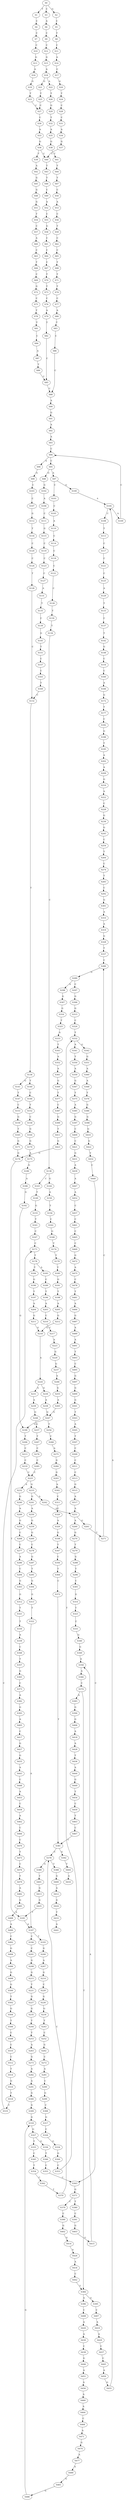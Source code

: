 strict digraph  {
	S0 -> S1 [ label = T ];
	S0 -> S2 [ label = G ];
	S0 -> S3 [ label = C ];
	S1 -> S4 [ label = C ];
	S2 -> S5 [ label = C ];
	S3 -> S6 [ label = A ];
	S4 -> S7 [ label = C ];
	S5 -> S8 [ label = T ];
	S6 -> S9 [ label = C ];
	S7 -> S10 [ label = C ];
	S8 -> S11 [ label = C ];
	S9 -> S12 [ label = C ];
	S10 -> S13 [ label = G ];
	S11 -> S14 [ label = A ];
	S12 -> S15 [ label = G ];
	S13 -> S16 [ label = A ];
	S14 -> S17 [ label = C ];
	S15 -> S18 [ label = A ];
	S16 -> S19 [ label = G ];
	S17 -> S20 [ label = G ];
	S18 -> S21 [ label = G ];
	S18 -> S22 [ label = A ];
	S19 -> S23 [ label = T ];
	S20 -> S24 [ label = T ];
	S21 -> S25 [ label = T ];
	S22 -> S26 [ label = T ];
	S23 -> S27 [ label = C ];
	S24 -> S28 [ label = C ];
	S25 -> S27 [ label = C ];
	S26 -> S29 [ label = G ];
	S27 -> S30 [ label = C ];
	S28 -> S31 [ label = C ];
	S29 -> S32 [ label = T ];
	S30 -> S33 [ label = A ];
	S31 -> S34 [ label = A ];
	S32 -> S35 [ label = A ];
	S33 -> S36 [ label = G ];
	S34 -> S37 [ label = G ];
	S35 -> S38 [ label = G ];
	S36 -> S39 [ label = T ];
	S36 -> S40 [ label = C ];
	S37 -> S40 [ label = C ];
	S38 -> S41 [ label = T ];
	S39 -> S42 [ label = A ];
	S40 -> S43 [ label = T ];
	S41 -> S44 [ label = T ];
	S42 -> S45 [ label = G ];
	S43 -> S46 [ label = T ];
	S44 -> S47 [ label = T ];
	S45 -> S48 [ label = G ];
	S46 -> S49 [ label = C ];
	S47 -> S50 [ label = C ];
	S48 -> S51 [ label = G ];
	S49 -> S52 [ label = A ];
	S50 -> S53 [ label = A ];
	S51 -> S54 [ label = T ];
	S52 -> S55 [ label = C ];
	S53 -> S56 [ label = C ];
	S54 -> S57 [ label = C ];
	S55 -> S58 [ label = G ];
	S56 -> S59 [ label = T ];
	S57 -> S60 [ label = A ];
	S58 -> S61 [ label = C ];
	S59 -> S62 [ label = C ];
	S60 -> S63 [ label = C ];
	S61 -> S64 [ label = C ];
	S62 -> S65 [ label = C ];
	S63 -> S66 [ label = T ];
	S64 -> S67 [ label = C ];
	S65 -> S68 [ label = T ];
	S66 -> S69 [ label = C ];
	S67 -> S70 [ label = T ];
	S68 -> S71 [ label = T ];
	S69 -> S72 [ label = G ];
	S70 -> S73 [ label = T ];
	S71 -> S74 [ label = T ];
	S72 -> S75 [ label = C ];
	S73 -> S76 [ label = C ];
	S74 -> S77 [ label = C ];
	S75 -> S78 [ label = T ];
	S76 -> S79 [ label = A ];
	S77 -> S80 [ label = A ];
	S78 -> S81 [ label = T ];
	S79 -> S82 [ label = T ];
	S80 -> S83 [ label = T ];
	S81 -> S84 [ label = C ];
	S82 -> S85 [ label = C ];
	S83 -> S86 [ label = C ];
	S84 -> S87 [ label = A ];
	S85 -> S88 [ label = C ];
	S86 -> S88 [ label = C ];
	S87 -> S89 [ label = T ];
	S88 -> S90 [ label = A ];
	S89 -> S85 [ label = C ];
	S90 -> S91 [ label = G ];
	S91 -> S92 [ label = A ];
	S92 -> S93 [ label = A ];
	S93 -> S94 [ label = C ];
	S94 -> S95 [ label = C ];
	S94 -> S96 [ label = A ];
	S95 -> S97 [ label = A ];
	S95 -> S98 [ label = G ];
	S96 -> S99 [ label = G ];
	S97 -> S100 [ label = G ];
	S97 -> S101 [ label = C ];
	S98 -> S102 [ label = G ];
	S99 -> S103 [ label = C ];
	S100 -> S104 [ label = A ];
	S101 -> S105 [ label = C ];
	S102 -> S106 [ label = A ];
	S103 -> S107 [ label = C ];
	S104 -> S108 [ label = C ];
	S104 -> S109 [ label = A ];
	S105 -> S110 [ label = A ];
	S106 -> S111 [ label = C ];
	S107 -> S112 [ label = G ];
	S108 -> S113 [ label = T ];
	S109 -> S94 [ label = C ];
	S110 -> S114 [ label = C ];
	S111 -> S115 [ label = G ];
	S112 -> S116 [ label = T ];
	S113 -> S117 [ label = C ];
	S114 -> S118 [ label = C ];
	S115 -> S119 [ label = C ];
	S116 -> S120 [ label = C ];
	S117 -> S121 [ label = C ];
	S118 -> S122 [ label = C ];
	S119 -> S123 [ label = C ];
	S120 -> S124 [ label = C ];
	S121 -> S125 [ label = C ];
	S122 -> S126 [ label = C ];
	S123 -> S127 [ label = C ];
	S124 -> S128 [ label = T ];
	S125 -> S129 [ label = A ];
	S126 -> S130 [ label = T ];
	S127 -> S131 [ label = A ];
	S128 -> S132 [ label = C ];
	S129 -> S133 [ label = T ];
	S130 -> S134 [ label = T ];
	S131 -> S135 [ label = T ];
	S132 -> S136 [ label = T ];
	S133 -> S137 [ label = C ];
	S134 -> S138 [ label = C ];
	S135 -> S139 [ label = C ];
	S136 -> S140 [ label = T ];
	S136 -> S141 [ label = G ];
	S137 -> S142 [ label = T ];
	S138 -> S143 [ label = C ];
	S138 -> S144 [ label = G ];
	S139 -> S145 [ label = G ];
	S140 -> S146 [ label = C ];
	S141 -> S147 [ label = T ];
	S142 -> S148 [ label = G ];
	S143 -> S149 [ label = T ];
	S144 -> S150 [ label = A ];
	S145 -> S151 [ label = T ];
	S146 -> S152 [ label = T ];
	S147 -> S153 [ label = C ];
	S148 -> S154 [ label = C ];
	S149 -> S155 [ label = G ];
	S150 -> S156 [ label = T ];
	S151 -> S157 [ label = C ];
	S152 -> S158 [ label = C ];
	S153 -> S159 [ label = G ];
	S154 -> S160 [ label = C ];
	S155 -> S161 [ label = T ];
	S156 -> S162 [ label = C ];
	S157 -> S163 [ label = C ];
	S158 -> S164 [ label = G ];
	S159 -> S165 [ label = T ];
	S160 -> S166 [ label = A ];
	S161 -> S167 [ label = C ];
	S162 -> S168 [ label = G ];
	S163 -> S169 [ label = T ];
	S164 -> S170 [ label = G ];
	S165 -> S171 [ label = G ];
	S166 -> S172 [ label = G ];
	S167 -> S173 [ label = C ];
	S168 -> S174 [ label = T ];
	S169 -> S132 [ label = C ];
	S170 -> S175 [ label = A ];
	S171 -> S176 [ label = G ];
	S172 -> S177 [ label = T ];
	S173 -> S178 [ label = T ];
	S174 -> S179 [ label = T ];
	S175 -> S180 [ label = G ];
	S176 -> S181 [ label = T ];
	S177 -> S182 [ label = C ];
	S178 -> S183 [ label = A ];
	S178 -> S184 [ label = T ];
	S179 -> S185 [ label = T ];
	S180 -> S186 [ label = A ];
	S181 -> S187 [ label = A ];
	S182 -> S188 [ label = G ];
	S183 -> S189 [ label = C ];
	S184 -> S190 [ label = G ];
	S185 -> S191 [ label = G ];
	S186 -> S192 [ label = G ];
	S187 -> S193 [ label = T ];
	S187 -> S194 [ label = C ];
	S188 -> S195 [ label = T ];
	S189 -> S196 [ label = T ];
	S190 -> S197 [ label = T ];
	S191 -> S198 [ label = T ];
	S192 -> S199 [ label = G ];
	S193 -> S200 [ label = G ];
	S194 -> S201 [ label = C ];
	S195 -> S202 [ label = A ];
	S196 -> S203 [ label = A ];
	S197 -> S204 [ label = A ];
	S198 -> S205 [ label = A ];
	S199 -> S206 [ label = T ];
	S200 -> S207 [ label = A ];
	S201 -> S208 [ label = G ];
	S202 -> S209 [ label = A ];
	S203 -> S210 [ label = C ];
	S204 -> S211 [ label = G ];
	S205 -> S212 [ label = G ];
	S206 -> S213 [ label = C ];
	S207 -> S214 [ label = G ];
	S208 -> S215 [ label = G ];
	S209 -> S216 [ label = G ];
	S210 -> S217 [ label = C ];
	S211 -> S218 [ label = G ];
	S212 -> S218 [ label = G ];
	S213 -> S219 [ label = C ];
	S214 -> S220 [ label = C ];
	S215 -> S221 [ label = T ];
	S216 -> S222 [ label = A ];
	S217 -> S223 [ label = A ];
	S218 -> S224 [ label = A ];
	S219 -> S225 [ label = C ];
	S220 -> S226 [ label = G ];
	S221 -> S227 [ label = G ];
	S222 -> S228 [ label = C ];
	S223 -> S229 [ label = G ];
	S224 -> S230 [ label = G ];
	S224 -> S231 [ label = A ];
	S225 -> S232 [ label = A ];
	S225 -> S233 [ label = G ];
	S226 -> S234 [ label = G ];
	S227 -> S235 [ label = G ];
	S228 -> S236 [ label = G ];
	S229 -> S237 [ label = G ];
	S230 -> S238 [ label = A ];
	S231 -> S239 [ label = A ];
	S232 -> S240 [ label = G ];
	S233 -> S241 [ label = G ];
	S233 -> S242 [ label = A ];
	S234 -> S243 [ label = T ];
	S235 -> S244 [ label = T ];
	S236 -> S245 [ label = G ];
	S237 -> S246 [ label = A ];
	S238 -> S247 [ label = G ];
	S239 -> S248 [ label = G ];
	S240 -> S249 [ label = A ];
	S241 -> S250 [ label = A ];
	S242 -> S251 [ label = A ];
	S243 -> S252 [ label = C ];
	S244 -> S253 [ label = T ];
	S245 -> S254 [ label = C ];
	S246 -> S255 [ label = G ];
	S247 -> S256 [ label = T ];
	S247 -> S199 [ label = G ];
	S248 -> S257 [ label = G ];
	S249 -> S258 [ label = G ];
	S250 -> S259 [ label = G ];
	S251 -> S260 [ label = A ];
	S251 -> S261 [ label = G ];
	S252 -> S262 [ label = G ];
	S253 -> S263 [ label = A ];
	S254 -> S264 [ label = T ];
	S255 -> S265 [ label = A ];
	S256 -> S266 [ label = C ];
	S257 -> S267 [ label = T ];
	S258 -> S268 [ label = C ];
	S259 -> S269 [ label = G ];
	S260 -> S270 [ label = G ];
	S261 -> S271 [ label = T ];
	S262 -> S272 [ label = C ];
	S263 -> S273 [ label = G ];
	S264 -> S274 [ label = C ];
	S265 -> S247 [ label = G ];
	S266 -> S275 [ label = A ];
	S267 -> S276 [ label = C ];
	S268 -> S277 [ label = C ];
	S269 -> S278 [ label = C ];
	S270 -> S279 [ label = T ];
	S271 -> S280 [ label = C ];
	S272 -> S281 [ label = A ];
	S273 -> S282 [ label = A ];
	S274 -> S283 [ label = T ];
	S275 -> S284 [ label = G ];
	S276 -> S285 [ label = C ];
	S277 -> S286 [ label = A ];
	S278 -> S287 [ label = G ];
	S279 -> S288 [ label = G ];
	S280 -> S289 [ label = G ];
	S281 -> S290 [ label = C ];
	S282 -> S291 [ label = A ];
	S283 -> S292 [ label = C ];
	S284 -> S293 [ label = G ];
	S285 -> S225 [ label = C ];
	S286 -> S294 [ label = C ];
	S287 -> S295 [ label = T ];
	S288 -> S296 [ label = T ];
	S289 -> S297 [ label = C ];
	S289 -> S298 [ label = A ];
	S290 -> S299 [ label = G ];
	S291 -> S300 [ label = G ];
	S292 -> S301 [ label = G ];
	S293 -> S302 [ label = A ];
	S294 -> S303 [ label = G ];
	S295 -> S304 [ label = G ];
	S296 -> S305 [ label = C ];
	S297 -> S306 [ label = G ];
	S298 -> S307 [ label = G ];
	S299 -> S308 [ label = C ];
	S300 -> S309 [ label = G ];
	S301 -> S310 [ label = A ];
	S302 -> S311 [ label = C ];
	S303 -> S312 [ label = G ];
	S304 -> S313 [ label = G ];
	S305 -> S314 [ label = G ];
	S306 -> S315 [ label = G ];
	S307 -> S316 [ label = G ];
	S308 -> S317 [ label = G ];
	S309 -> S318 [ label = G ];
	S310 -> S319 [ label = A ];
	S311 -> S320 [ label = C ];
	S312 -> S321 [ label = T ];
	S313 -> S322 [ label = T ];
	S314 -> S323 [ label = T ];
	S315 -> S324 [ label = C ];
	S316 -> S325 [ label = T ];
	S317 -> S326 [ label = C ];
	S318 -> S327 [ label = G ];
	S319 -> S328 [ label = G ];
	S320 -> S329 [ label = A ];
	S321 -> S330 [ label = T ];
	S322 -> S187 [ label = A ];
	S323 -> S331 [ label = C ];
	S324 -> S332 [ label = T ];
	S325 -> S333 [ label = A ];
	S326 -> S334 [ label = G ];
	S327 -> S335 [ label = T ];
	S327 -> S336 [ label = G ];
	S328 -> S337 [ label = T ];
	S329 -> S338 [ label = G ];
	S330 -> S339 [ label = A ];
	S331 -> S340 [ label = G ];
	S332 -> S341 [ label = A ];
	S332 -> S342 [ label = G ];
	S333 -> S343 [ label = T ];
	S334 -> S344 [ label = G ];
	S335 -> S345 [ label = C ];
	S336 -> S346 [ label = T ];
	S337 -> S280 [ label = C ];
	S338 -> S347 [ label = T ];
	S339 -> S348 [ label = C ];
	S340 -> S349 [ label = G ];
	S341 -> S350 [ label = T ];
	S342 -> S351 [ label = G ];
	S343 -> S352 [ label = A ];
	S344 -> S353 [ label = C ];
	S345 -> S354 [ label = T ];
	S346 -> S355 [ label = C ];
	S347 -> S356 [ label = C ];
	S348 -> S357 [ label = T ];
	S349 -> S358 [ label = A ];
	S350 -> S359 [ label = A ];
	S351 -> S360 [ label = A ];
	S352 -> S361 [ label = A ];
	S353 -> S332 [ label = T ];
	S354 -> S362 [ label = C ];
	S355 -> S363 [ label = C ];
	S356 -> S364 [ label = T ];
	S357 -> S365 [ label = G ];
	S358 -> S366 [ label = A ];
	S359 -> S367 [ label = G ];
	S360 -> S368 [ label = A ];
	S361 -> S369 [ label = G ];
	S362 -> S370 [ label = T ];
	S363 -> S371 [ label = G ];
	S364 -> S372 [ label = C ];
	S365 -> S373 [ label = C ];
	S366 -> S374 [ label = C ];
	S367 -> S375 [ label = T ];
	S368 -> S376 [ label = T ];
	S369 -> S377 [ label = T ];
	S370 -> S378 [ label = C ];
	S371 -> S379 [ label = C ];
	S371 -> S380 [ label = T ];
	S372 -> S381 [ label = T ];
	S373 -> S382 [ label = A ];
	S374 -> S383 [ label = A ];
	S374 -> S384 [ label = T ];
	S375 -> S385 [ label = A ];
	S376 -> S386 [ label = G ];
	S377 -> S387 [ label = C ];
	S378 -> S388 [ label = T ];
	S378 -> S389 [ label = G ];
	S379 -> S390 [ label = C ];
	S380 -> S391 [ label = C ];
	S381 -> S378 [ label = C ];
	S381 -> S392 [ label = G ];
	S382 -> S393 [ label = G ];
	S383 -> S394 [ label = G ];
	S384 -> S395 [ label = G ];
	S384 -> S396 [ label = A ];
	S385 -> S397 [ label = G ];
	S386 -> S398 [ label = G ];
	S387 -> S399 [ label = G ];
	S388 -> S400 [ label = G ];
	S389 -> S401 [ label = T ];
	S390 -> S402 [ label = G ];
	S391 -> S403 [ label = G ];
	S392 -> S404 [ label = T ];
	S393 -> S405 [ label = A ];
	S394 -> S406 [ label = G ];
	S395 -> S407 [ label = C ];
	S396 -> S408 [ label = C ];
	S397 -> S409 [ label = C ];
	S398 -> S410 [ label = G ];
	S399 -> S411 [ label = T ];
	S400 -> S412 [ label = A ];
	S401 -> S413 [ label = G ];
	S402 -> S414 [ label = G ];
	S403 -> S415 [ label = G ];
	S404 -> S416 [ label = A ];
	S405 -> S417 [ label = C ];
	S406 -> S418 [ label = A ];
	S407 -> S419 [ label = A ];
	S408 -> S420 [ label = A ];
	S409 -> S421 [ label = C ];
	S410 -> S422 [ label = G ];
	S411 -> S423 [ label = G ];
	S412 -> S424 [ label = G ];
	S413 -> S425 [ label = G ];
	S414 -> S426 [ label = A ];
	S415 -> S358 [ label = A ];
	S417 -> S427 [ label = G ];
	S418 -> S428 [ label = A ];
	S419 -> S429 [ label = A ];
	S420 -> S430 [ label = A ];
	S421 -> S431 [ label = G ];
	S422 -> S432 [ label = T ];
	S423 -> S176 [ label = G ];
	S424 -> S433 [ label = T ];
	S425 -> S181 [ label = T ];
	S426 -> S434 [ label = A ];
	S427 -> S435 [ label = G ];
	S428 -> S436 [ label = T ];
	S429 -> S437 [ label = C ];
	S430 -> S438 [ label = C ];
	S431 -> S439 [ label = A ];
	S432 -> S440 [ label = C ];
	S433 -> S441 [ label = A ];
	S434 -> S442 [ label = C ];
	S435 -> S443 [ label = A ];
	S436 -> S444 [ label = A ];
	S437 -> S445 [ label = C ];
	S438 -> S446 [ label = G ];
	S439 -> S447 [ label = A ];
	S440 -> S363 [ label = C ];
	S442 -> S384 [ label = T ];
	S443 -> S448 [ label = C ];
	S444 -> S449 [ label = G ];
	S445 -> S450 [ label = A ];
	S446 -> S451 [ label = A ];
	S447 -> S452 [ label = A ];
	S448 -> S453 [ label = A ];
	S449 -> S454 [ label = T ];
	S450 -> S455 [ label = G ];
	S451 -> S456 [ label = A ];
	S452 -> S457 [ label = C ];
	S453 -> S458 [ label = C ];
	S454 -> S459 [ label = C ];
	S455 -> S104 [ label = A ];
	S456 -> S460 [ label = A ];
	S457 -> S461 [ label = C ];
	S458 -> S462 [ label = A ];
	S459 -> S463 [ label = T ];
	S460 -> S464 [ label = A ];
	S461 -> S465 [ label = C ];
	S462 -> S466 [ label = C ];
	S463 -> S467 [ label = C ];
	S464 -> S468 [ label = C ];
	S465 -> S469 [ label = C ];
	S466 -> S470 [ label = C ];
	S467 -> S381 [ label = T ];
	S468 -> S471 [ label = A ];
	S469 -> S472 [ label = G ];
	S470 -> S473 [ label = T ];
	S471 -> S474 [ label = G ];
	S472 -> S475 [ label = A ];
	S473 -> S476 [ label = C ];
	S474 -> S477 [ label = A ];
	S475 -> S478 [ label = C ];
	S476 -> S479 [ label = T ];
	S477 -> S480 [ label = A ];
	S478 -> S481 [ label = T ];
	S479 -> S482 [ label = A ];
	S480 -> S483 [ label = G ];
	S481 -> S484 [ label = A ];
	S482 -> S485 [ label = G ];
	S483 -> S486 [ label = G ];
	S484 -> S487 [ label = G ];
	S485 -> S488 [ label = A ];
	S486 -> S318 [ label = G ];
	S487 -> S489 [ label = A ];
	S488 -> S490 [ label = A ];
	S489 -> S491 [ label = A ];
	S490 -> S492 [ label = C ];
	S491 -> S493 [ label = T ];
	S492 -> S494 [ label = G ];
	S493 -> S495 [ label = C ];
	S494 -> S496 [ label = A ];
	S495 -> S497 [ label = G ];
	S496 -> S498 [ label = G ];
	S497 -> S499 [ label = G ];
	S498 -> S500 [ label = G ];
	S499 -> S501 [ label = G ];
	S500 -> S502 [ label = T ];
	S501 -> S503 [ label = T ];
	S502 -> S504 [ label = G ];
	S503 -> S505 [ label = A ];
	S504 -> S506 [ label = T ];
	S505 -> S507 [ label = T ];
	S506 -> S508 [ label = C ];
	S507 -> S509 [ label = C ];
	S508 -> S510 [ label = C ];
	S509 -> S511 [ label = C ];
	S510 -> S512 [ label = C ];
	S511 -> S513 [ label = C ];
	S512 -> S514 [ label = T ];
	S513 -> S515 [ label = G ];
	S514 -> S516 [ label = G ];
	S515 -> S517 [ label = A ];
	S516 -> S518 [ label = T ];
	S517 -> S251 [ label = A ];
	S518 -> S519 [ label = C ];
	S519 -> S173 [ label = C ];
}
